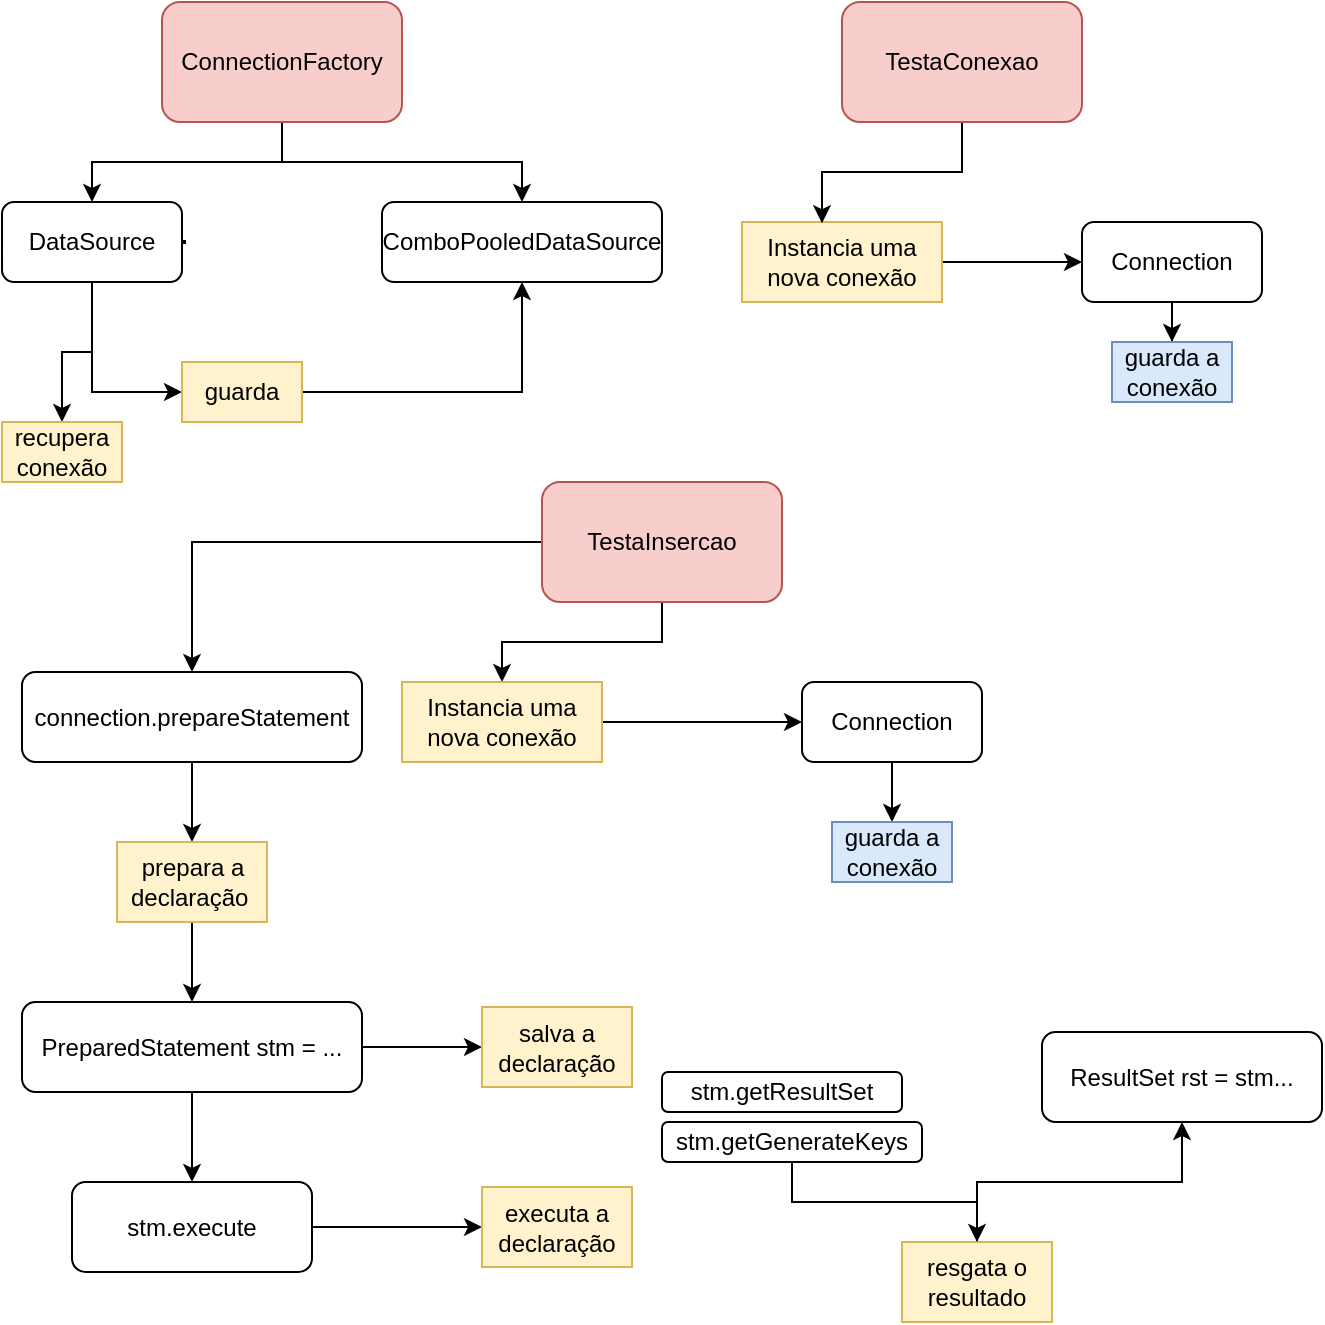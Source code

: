 <mxfile version="20.8.20" type="github">
  <diagram name="Página-1" id="-uGcjaJdSItCc1cdp7EN">
    <mxGraphModel dx="704" dy="381" grid="1" gridSize="10" guides="1" tooltips="1" connect="1" arrows="1" fold="1" page="1" pageScale="1" pageWidth="827" pageHeight="1169" math="0" shadow="0">
      <root>
        <mxCell id="0" />
        <mxCell id="1" parent="0" />
        <mxCell id="qDUP6opVr65xL8gxLoUw-4" style="edgeStyle=orthogonalEdgeStyle;rounded=0;orthogonalLoop=1;jettySize=auto;html=1;exitX=0.5;exitY=1;exitDx=0;exitDy=0;entryX=0.5;entryY=0;entryDx=0;entryDy=0;" edge="1" parent="1" source="qDUP6opVr65xL8gxLoUw-1" target="qDUP6opVr65xL8gxLoUw-2">
          <mxGeometry relative="1" as="geometry" />
        </mxCell>
        <mxCell id="qDUP6opVr65xL8gxLoUw-11" style="edgeStyle=orthogonalEdgeStyle;rounded=0;orthogonalLoop=1;jettySize=auto;html=1;" edge="1" parent="1" source="qDUP6opVr65xL8gxLoUw-1" target="qDUP6opVr65xL8gxLoUw-10">
          <mxGeometry relative="1" as="geometry" />
        </mxCell>
        <mxCell id="qDUP6opVr65xL8gxLoUw-1" value="ConnectionFactory" style="rounded=1;whiteSpace=wrap;html=1;fillColor=#f8cecc;strokeColor=#b85450;" vertex="1" parent="1">
          <mxGeometry x="130" y="120" width="120" height="60" as="geometry" />
        </mxCell>
        <mxCell id="qDUP6opVr65xL8gxLoUw-15" style="edgeStyle=orthogonalEdgeStyle;rounded=0;orthogonalLoop=1;jettySize=auto;html=1;entryX=0;entryY=0.5;entryDx=0;entryDy=0;fontColor=#0000FF;" edge="1" parent="1" source="qDUP6opVr65xL8gxLoUw-2" target="qDUP6opVr65xL8gxLoUw-12">
          <mxGeometry relative="1" as="geometry" />
        </mxCell>
        <mxCell id="qDUP6opVr65xL8gxLoUw-19" style="edgeStyle=orthogonalEdgeStyle;rounded=0;orthogonalLoop=1;jettySize=auto;html=1;fontColor=#0000FF;fillColor=#fff2cc;strokeColor=#000000;" edge="1" parent="1" source="qDUP6opVr65xL8gxLoUw-2" target="qDUP6opVr65xL8gxLoUw-18">
          <mxGeometry relative="1" as="geometry" />
        </mxCell>
        <mxCell id="qDUP6opVr65xL8gxLoUw-2" value="DataSource" style="rounded=1;whiteSpace=wrap;html=1;" vertex="1" parent="1">
          <mxGeometry x="50" y="220" width="90" height="40" as="geometry" />
        </mxCell>
        <mxCell id="qDUP6opVr65xL8gxLoUw-8" value="" style="endArrow=none;dashed=1;html=1;dashPattern=1 3;strokeWidth=2;rounded=0;exitX=1;exitY=0.5;exitDx=0;exitDy=0;entryX=0;entryY=0.5;entryDx=0;entryDy=0;" edge="1" parent="1" source="qDUP6opVr65xL8gxLoUw-2">
          <mxGeometry width="50" height="50" relative="1" as="geometry">
            <mxPoint x="150" y="250" as="sourcePoint" />
            <mxPoint x="145" y="240" as="targetPoint" />
          </mxGeometry>
        </mxCell>
        <mxCell id="qDUP6opVr65xL8gxLoUw-10" value="ComboPooledDataSource" style="rounded=1;whiteSpace=wrap;html=1;" vertex="1" parent="1">
          <mxGeometry x="240" y="220" width="140" height="40" as="geometry" />
        </mxCell>
        <mxCell id="qDUP6opVr65xL8gxLoUw-16" style="edgeStyle=orthogonalEdgeStyle;rounded=0;orthogonalLoop=1;jettySize=auto;html=1;fontColor=#0000FF;" edge="1" parent="1" source="qDUP6opVr65xL8gxLoUw-12" target="qDUP6opVr65xL8gxLoUw-10">
          <mxGeometry relative="1" as="geometry" />
        </mxCell>
        <mxCell id="qDUP6opVr65xL8gxLoUw-12" value="guarda" style="text;html=1;strokeColor=#d6b656;fillColor=#fff2cc;align=center;verticalAlign=middle;whiteSpace=wrap;rounded=0;" vertex="1" parent="1">
          <mxGeometry x="140" y="300" width="60" height="30" as="geometry" />
        </mxCell>
        <mxCell id="qDUP6opVr65xL8gxLoUw-29" style="edgeStyle=orthogonalEdgeStyle;rounded=0;orthogonalLoop=1;jettySize=auto;html=1;entryX=0;entryY=0.5;entryDx=0;entryDy=0;strokeColor=#000000;fontColor=#0000FF;" edge="1" parent="1" source="qDUP6opVr65xL8gxLoUw-17" target="qDUP6opVr65xL8gxLoUw-23">
          <mxGeometry relative="1" as="geometry" />
        </mxCell>
        <mxCell id="qDUP6opVr65xL8gxLoUw-17" value="Instancia uma nova conexão" style="text;html=1;strokeColor=#d6b656;fillColor=#fff2cc;align=center;verticalAlign=middle;whiteSpace=wrap;rounded=0;" vertex="1" parent="1">
          <mxGeometry x="420" y="230" width="100" height="40" as="geometry" />
        </mxCell>
        <mxCell id="qDUP6opVr65xL8gxLoUw-18" value="recupera conexão" style="text;html=1;strokeColor=#d6b656;fillColor=#fff2cc;align=center;verticalAlign=middle;whiteSpace=wrap;rounded=0;" vertex="1" parent="1">
          <mxGeometry x="50" y="330" width="60" height="30" as="geometry" />
        </mxCell>
        <mxCell id="qDUP6opVr65xL8gxLoUw-21" style="edgeStyle=orthogonalEdgeStyle;rounded=0;orthogonalLoop=1;jettySize=auto;html=1;entryX=0.4;entryY=0.015;entryDx=0;entryDy=0;entryPerimeter=0;strokeColor=#000000;fontColor=#0000FF;" edge="1" parent="1" source="qDUP6opVr65xL8gxLoUw-20" target="qDUP6opVr65xL8gxLoUw-17">
          <mxGeometry relative="1" as="geometry" />
        </mxCell>
        <mxCell id="qDUP6opVr65xL8gxLoUw-20" value="TestaConexao" style="rounded=1;whiteSpace=wrap;html=1;fillColor=#f8cecc;strokeColor=#b85450;" vertex="1" parent="1">
          <mxGeometry x="470" y="120" width="120" height="60" as="geometry" />
        </mxCell>
        <mxCell id="qDUP6opVr65xL8gxLoUw-30" style="edgeStyle=orthogonalEdgeStyle;rounded=0;orthogonalLoop=1;jettySize=auto;html=1;strokeColor=#000000;fontColor=#0000FF;" edge="1" parent="1" source="qDUP6opVr65xL8gxLoUw-23" target="qDUP6opVr65xL8gxLoUw-24">
          <mxGeometry relative="1" as="geometry" />
        </mxCell>
        <mxCell id="qDUP6opVr65xL8gxLoUw-23" value="Connection" style="rounded=1;whiteSpace=wrap;html=1;" vertex="1" parent="1">
          <mxGeometry x="590" y="230" width="90" height="40" as="geometry" />
        </mxCell>
        <mxCell id="qDUP6opVr65xL8gxLoUw-24" value="guarda a conexão" style="text;html=1;strokeColor=#6c8ebf;fillColor=#dae8fc;align=center;verticalAlign=middle;whiteSpace=wrap;rounded=0;" vertex="1" parent="1">
          <mxGeometry x="605" y="290" width="60" height="30" as="geometry" />
        </mxCell>
        <mxCell id="qDUP6opVr65xL8gxLoUw-33" style="edgeStyle=orthogonalEdgeStyle;rounded=0;orthogonalLoop=1;jettySize=auto;html=1;entryX=0.5;entryY=0;entryDx=0;entryDy=0;strokeColor=#000000;fontColor=#0000FF;" edge="1" parent="1" source="qDUP6opVr65xL8gxLoUw-31" target="qDUP6opVr65xL8gxLoUw-32">
          <mxGeometry relative="1" as="geometry" />
        </mxCell>
        <mxCell id="qDUP6opVr65xL8gxLoUw-39" style="edgeStyle=orthogonalEdgeStyle;rounded=0;orthogonalLoop=1;jettySize=auto;html=1;strokeColor=#000000;fontColor=#0000FF;" edge="1" parent="1" source="qDUP6opVr65xL8gxLoUw-31" target="qDUP6opVr65xL8gxLoUw-38">
          <mxGeometry relative="1" as="geometry" />
        </mxCell>
        <mxCell id="qDUP6opVr65xL8gxLoUw-31" value="TestaInsercao" style="rounded=1;whiteSpace=wrap;html=1;fillColor=#f8cecc;strokeColor=#b85450;" vertex="1" parent="1">
          <mxGeometry x="320" y="360" width="120" height="60" as="geometry" />
        </mxCell>
        <mxCell id="qDUP6opVr65xL8gxLoUw-37" style="edgeStyle=orthogonalEdgeStyle;rounded=0;orthogonalLoop=1;jettySize=auto;html=1;entryX=0;entryY=0.5;entryDx=0;entryDy=0;strokeColor=#000000;fontColor=#0000FF;" edge="1" parent="1" source="qDUP6opVr65xL8gxLoUw-32" target="qDUP6opVr65xL8gxLoUw-35">
          <mxGeometry relative="1" as="geometry" />
        </mxCell>
        <mxCell id="qDUP6opVr65xL8gxLoUw-32" value="Instancia uma nova conexão" style="text;html=1;strokeColor=#d6b656;fillColor=#fff2cc;align=center;verticalAlign=middle;whiteSpace=wrap;rounded=0;" vertex="1" parent="1">
          <mxGeometry x="250" y="460" width="100" height="40" as="geometry" />
        </mxCell>
        <mxCell id="qDUP6opVr65xL8gxLoUw-34" style="edgeStyle=orthogonalEdgeStyle;rounded=0;orthogonalLoop=1;jettySize=auto;html=1;strokeColor=#000000;fontColor=#0000FF;" edge="1" parent="1" source="qDUP6opVr65xL8gxLoUw-35" target="qDUP6opVr65xL8gxLoUw-36">
          <mxGeometry relative="1" as="geometry" />
        </mxCell>
        <mxCell id="qDUP6opVr65xL8gxLoUw-35" value="Connection" style="rounded=1;whiteSpace=wrap;html=1;" vertex="1" parent="1">
          <mxGeometry x="450" y="460" width="90" height="40" as="geometry" />
        </mxCell>
        <mxCell id="qDUP6opVr65xL8gxLoUw-36" value="guarda a conexão" style="text;html=1;strokeColor=#6c8ebf;fillColor=#dae8fc;align=center;verticalAlign=middle;whiteSpace=wrap;rounded=0;" vertex="1" parent="1">
          <mxGeometry x="465" y="530" width="60" height="30" as="geometry" />
        </mxCell>
        <mxCell id="qDUP6opVr65xL8gxLoUw-41" style="edgeStyle=orthogonalEdgeStyle;rounded=0;orthogonalLoop=1;jettySize=auto;html=1;strokeColor=#000000;fontColor=#0000FF;" edge="1" parent="1" source="qDUP6opVr65xL8gxLoUw-38" target="qDUP6opVr65xL8gxLoUw-40">
          <mxGeometry relative="1" as="geometry" />
        </mxCell>
        <mxCell id="qDUP6opVr65xL8gxLoUw-38" value="&lt;font color=&quot;#000000&quot;&gt;connection.prepareStatement&lt;/font&gt;" style="rounded=1;whiteSpace=wrap;html=1;fontColor=#0000FF;" vertex="1" parent="1">
          <mxGeometry x="60" y="455" width="170" height="45" as="geometry" />
        </mxCell>
        <mxCell id="qDUP6opVr65xL8gxLoUw-43" style="edgeStyle=orthogonalEdgeStyle;rounded=0;orthogonalLoop=1;jettySize=auto;html=1;entryX=0.5;entryY=0;entryDx=0;entryDy=0;strokeColor=#000000;fontColor=#000000;" edge="1" parent="1" source="qDUP6opVr65xL8gxLoUw-40" target="qDUP6opVr65xL8gxLoUw-42">
          <mxGeometry relative="1" as="geometry" />
        </mxCell>
        <mxCell id="qDUP6opVr65xL8gxLoUw-40" value="prepara a declaração&amp;nbsp;" style="text;html=1;strokeColor=#d6b656;fillColor=#fff2cc;align=center;verticalAlign=middle;whiteSpace=wrap;rounded=0;" vertex="1" parent="1">
          <mxGeometry x="107.5" y="540" width="75" height="40" as="geometry" />
        </mxCell>
        <mxCell id="qDUP6opVr65xL8gxLoUw-45" style="edgeStyle=orthogonalEdgeStyle;rounded=0;orthogonalLoop=1;jettySize=auto;html=1;strokeColor=#000000;fontColor=#000000;" edge="1" parent="1" source="qDUP6opVr65xL8gxLoUw-42" target="qDUP6opVr65xL8gxLoUw-44">
          <mxGeometry relative="1" as="geometry" />
        </mxCell>
        <mxCell id="qDUP6opVr65xL8gxLoUw-48" style="edgeStyle=orthogonalEdgeStyle;rounded=0;orthogonalLoop=1;jettySize=auto;html=1;strokeColor=#000000;fontColor=#000000;" edge="1" parent="1" source="qDUP6opVr65xL8gxLoUw-42" target="qDUP6opVr65xL8gxLoUw-46">
          <mxGeometry relative="1" as="geometry" />
        </mxCell>
        <mxCell id="qDUP6opVr65xL8gxLoUw-42" value="&lt;font color=&quot;#000000&quot;&gt;PreparedStatement stm = ...&lt;/font&gt;" style="rounded=1;whiteSpace=wrap;html=1;fontColor=#0000FF;" vertex="1" parent="1">
          <mxGeometry x="60" y="620" width="170" height="45" as="geometry" />
        </mxCell>
        <mxCell id="qDUP6opVr65xL8gxLoUw-44" value="salva a declaração" style="text;html=1;strokeColor=#d6b656;fillColor=#fff2cc;align=center;verticalAlign=middle;whiteSpace=wrap;rounded=0;" vertex="1" parent="1">
          <mxGeometry x="290" y="622.5" width="75" height="40" as="geometry" />
        </mxCell>
        <mxCell id="qDUP6opVr65xL8gxLoUw-52" style="edgeStyle=orthogonalEdgeStyle;rounded=0;orthogonalLoop=1;jettySize=auto;html=1;entryX=0;entryY=0.5;entryDx=0;entryDy=0;strokeColor=#000000;fontColor=#000000;" edge="1" parent="1" source="qDUP6opVr65xL8gxLoUw-46" target="qDUP6opVr65xL8gxLoUw-51">
          <mxGeometry relative="1" as="geometry" />
        </mxCell>
        <mxCell id="qDUP6opVr65xL8gxLoUw-46" value="&lt;font color=&quot;#000000&quot;&gt;stm.execute&lt;/font&gt;" style="rounded=1;whiteSpace=wrap;html=1;fontColor=#0000FF;" vertex="1" parent="1">
          <mxGeometry x="85" y="710" width="120" height="45" as="geometry" />
        </mxCell>
        <mxCell id="qDUP6opVr65xL8gxLoUw-50" style="edgeStyle=orthogonalEdgeStyle;rounded=0;orthogonalLoop=1;jettySize=auto;html=1;exitX=0.5;exitY=1;exitDx=0;exitDy=0;strokeColor=#000000;fontColor=#000000;" edge="1" parent="1">
          <mxGeometry relative="1" as="geometry">
            <mxPoint x="340" y="751" as="sourcePoint" />
            <mxPoint x="340" y="751" as="targetPoint" />
          </mxGeometry>
        </mxCell>
        <mxCell id="qDUP6opVr65xL8gxLoUw-51" value="executa a declaração" style="text;html=1;strokeColor=#d6b656;fillColor=#fff2cc;align=center;verticalAlign=middle;whiteSpace=wrap;rounded=0;" vertex="1" parent="1">
          <mxGeometry x="290" y="712.5" width="75" height="40" as="geometry" />
        </mxCell>
        <mxCell id="qDUP6opVr65xL8gxLoUw-53" value="&lt;font color=&quot;#000000&quot;&gt;ResultSet rst = stm...&lt;/font&gt;" style="rounded=1;whiteSpace=wrap;html=1;fontColor=#0000FF;" vertex="1" parent="1">
          <mxGeometry x="570" y="635" width="140" height="45" as="geometry" />
        </mxCell>
        <mxCell id="qDUP6opVr65xL8gxLoUw-63" style="edgeStyle=orthogonalEdgeStyle;rounded=0;orthogonalLoop=1;jettySize=auto;html=1;entryX=0.5;entryY=1;entryDx=0;entryDy=0;strokeColor=#000000;fontColor=#000000;" edge="1" parent="1" source="qDUP6opVr65xL8gxLoUw-54" target="qDUP6opVr65xL8gxLoUw-53">
          <mxGeometry relative="1" as="geometry" />
        </mxCell>
        <mxCell id="qDUP6opVr65xL8gxLoUw-54" value="resgata o resultado" style="text;html=1;strokeColor=#d6b656;fillColor=#fff2cc;align=center;verticalAlign=middle;whiteSpace=wrap;rounded=0;" vertex="1" parent="1">
          <mxGeometry x="500" y="740" width="75" height="40" as="geometry" />
        </mxCell>
        <mxCell id="qDUP6opVr65xL8gxLoUw-57" value="stm.getResultSet" style="rounded=1;whiteSpace=wrap;html=1;fontColor=#000000;" vertex="1" parent="1">
          <mxGeometry x="380" y="655" width="120" height="20" as="geometry" />
        </mxCell>
        <mxCell id="qDUP6opVr65xL8gxLoUw-59" value="" style="edgeStyle=orthogonalEdgeStyle;rounded=0;orthogonalLoop=1;jettySize=auto;html=1;strokeColor=#000000;fontColor=#000000;" edge="1" parent="1" source="qDUP6opVr65xL8gxLoUw-58" target="qDUP6opVr65xL8gxLoUw-54">
          <mxGeometry relative="1" as="geometry" />
        </mxCell>
        <mxCell id="qDUP6opVr65xL8gxLoUw-58" value="stm.getGenerateKeys" style="rounded=1;whiteSpace=wrap;html=1;fontColor=#000000;" vertex="1" parent="1">
          <mxGeometry x="380" y="680" width="130" height="20" as="geometry" />
        </mxCell>
      </root>
    </mxGraphModel>
  </diagram>
</mxfile>
